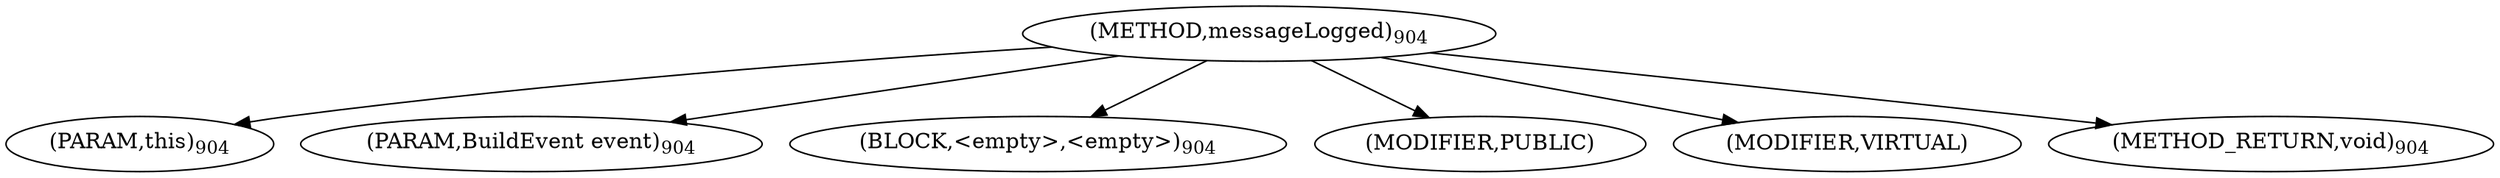 digraph "messageLogged" {  
"1495" [label = <(METHOD,messageLogged)<SUB>904</SUB>> ]
"1496" [label = <(PARAM,this)<SUB>904</SUB>> ]
"1497" [label = <(PARAM,BuildEvent event)<SUB>904</SUB>> ]
"1498" [label = <(BLOCK,&lt;empty&gt;,&lt;empty&gt;)<SUB>904</SUB>> ]
"1499" [label = <(MODIFIER,PUBLIC)> ]
"1500" [label = <(MODIFIER,VIRTUAL)> ]
"1501" [label = <(METHOD_RETURN,void)<SUB>904</SUB>> ]
  "1495" -> "1496" 
  "1495" -> "1497" 
  "1495" -> "1498" 
  "1495" -> "1499" 
  "1495" -> "1500" 
  "1495" -> "1501" 
}
